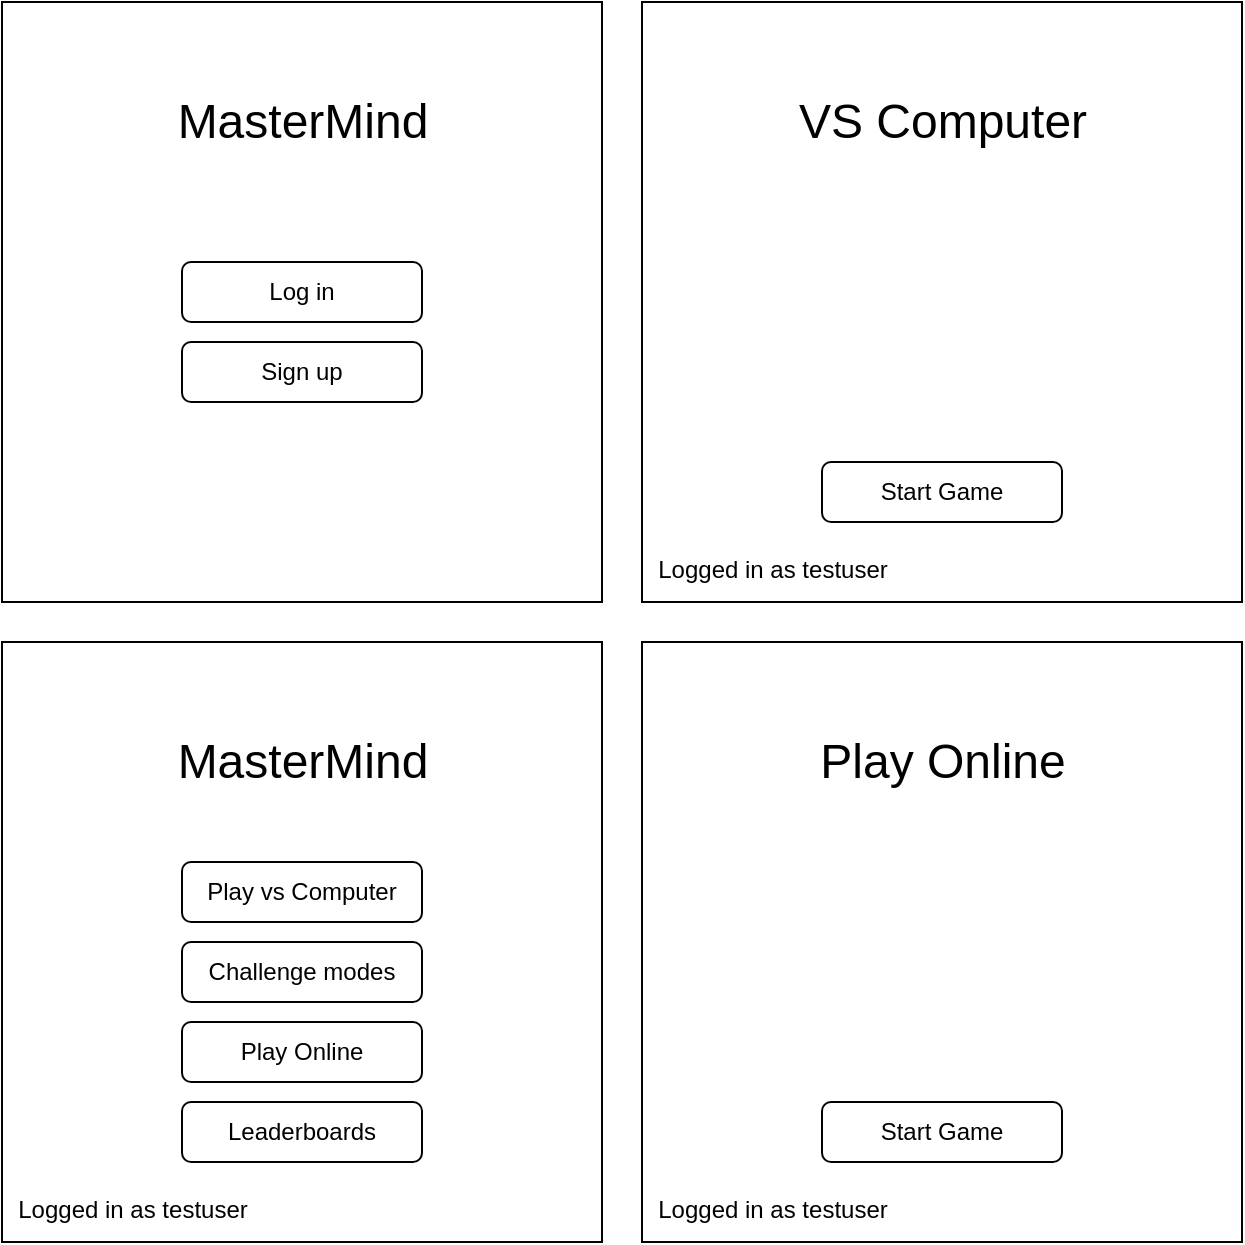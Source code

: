 <mxfile version="18.0.3" type="github"><diagram id="fPMPyYshQ41mcHCS2NZN" name="Page-1"><mxGraphModel dx="830" dy="494" grid="1" gridSize="10" guides="1" tooltips="1" connect="1" arrows="1" fold="1" page="1" pageScale="1" pageWidth="827" pageHeight="1169" math="0" shadow="0"><root><mxCell id="0"/><mxCell id="1" parent="0"/><mxCell id="L5rqq4pgs3yzmCQWjZke-1" value="" style="whiteSpace=wrap;html=1;aspect=fixed;" vertex="1" parent="1"><mxGeometry width="300" height="300" as="geometry"/></mxCell><mxCell id="L5rqq4pgs3yzmCQWjZke-4" value="Sign up" style="rounded=1;whiteSpace=wrap;html=1;" vertex="1" parent="1"><mxGeometry x="90" y="170" width="120" height="30" as="geometry"/></mxCell><mxCell id="L5rqq4pgs3yzmCQWjZke-5" value="Log in" style="rounded=1;whiteSpace=wrap;html=1;" vertex="1" parent="1"><mxGeometry x="90" y="130" width="120" height="30" as="geometry"/></mxCell><mxCell id="L5rqq4pgs3yzmCQWjZke-6" value="&lt;font style=&quot;font-size: 24px;&quot;&gt;MasterMind&lt;/font&gt;" style="text;html=1;align=center;verticalAlign=middle;resizable=0;points=[];autosize=1;strokeColor=none;fillColor=none;" vertex="1" parent="1"><mxGeometry x="80" y="50" width="140" height="20" as="geometry"/></mxCell><mxCell id="L5rqq4pgs3yzmCQWjZke-7" value="" style="whiteSpace=wrap;html=1;aspect=fixed;" vertex="1" parent="1"><mxGeometry x="320" width="300" height="300" as="geometry"/></mxCell><mxCell id="L5rqq4pgs3yzmCQWjZke-8" value="&lt;font style=&quot;font-size: 24px;&quot;&gt;VS Computer&lt;/font&gt;" style="text;html=1;align=center;verticalAlign=middle;resizable=0;points=[];autosize=1;strokeColor=none;fillColor=none;" vertex="1" parent="1"><mxGeometry x="390" y="50" width="160" height="20" as="geometry"/></mxCell><mxCell id="L5rqq4pgs3yzmCQWjZke-9" value="&lt;font style=&quot;font-size: 12px;&quot;&gt;Logged in as testuser&lt;/font&gt;" style="text;html=1;align=center;verticalAlign=middle;resizable=0;points=[];autosize=1;strokeColor=none;fillColor=none;fontSize=24;" vertex="1" parent="1"><mxGeometry x="320" y="260" width="130" height="40" as="geometry"/></mxCell><mxCell id="L5rqq4pgs3yzmCQWjZke-10" value="Start Game" style="rounded=1;whiteSpace=wrap;html=1;" vertex="1" parent="1"><mxGeometry x="410" y="230" width="120" height="30" as="geometry"/></mxCell><mxCell id="L5rqq4pgs3yzmCQWjZke-13" value="" style="whiteSpace=wrap;html=1;aspect=fixed;" vertex="1" parent="1"><mxGeometry y="320" width="300" height="300" as="geometry"/></mxCell><mxCell id="L5rqq4pgs3yzmCQWjZke-14" value="&lt;font style=&quot;font-size: 24px;&quot;&gt;MasterMind&lt;/font&gt;" style="text;html=1;align=center;verticalAlign=middle;resizable=0;points=[];autosize=1;strokeColor=none;fillColor=none;" vertex="1" parent="1"><mxGeometry x="80" y="370" width="140" height="20" as="geometry"/></mxCell><mxCell id="L5rqq4pgs3yzmCQWjZke-15" value="&lt;font style=&quot;font-size: 12px;&quot;&gt;Logged in as testuser&lt;/font&gt;" style="text;html=1;align=center;verticalAlign=middle;resizable=0;points=[];autosize=1;strokeColor=none;fillColor=none;fontSize=24;" vertex="1" parent="1"><mxGeometry y="580" width="130" height="40" as="geometry"/></mxCell><mxCell id="L5rqq4pgs3yzmCQWjZke-16" value="Play vs Computer" style="rounded=1;whiteSpace=wrap;html=1;" vertex="1" parent="1"><mxGeometry x="90" y="430" width="120" height="30" as="geometry"/></mxCell><mxCell id="L5rqq4pgs3yzmCQWjZke-19" value="" style="whiteSpace=wrap;html=1;aspect=fixed;" vertex="1" parent="1"><mxGeometry x="320" y="320" width="300" height="300" as="geometry"/></mxCell><mxCell id="L5rqq4pgs3yzmCQWjZke-20" value="&lt;span style=&quot;font-size: 24px;&quot;&gt;Play Online&lt;/span&gt;" style="text;html=1;align=center;verticalAlign=middle;resizable=0;points=[];autosize=1;strokeColor=none;fillColor=none;" vertex="1" parent="1"><mxGeometry x="400" y="370" width="140" height="20" as="geometry"/></mxCell><mxCell id="L5rqq4pgs3yzmCQWjZke-21" value="&lt;font style=&quot;font-size: 12px;&quot;&gt;Logged in as testuser&lt;/font&gt;" style="text;html=1;align=center;verticalAlign=middle;resizable=0;points=[];autosize=1;strokeColor=none;fillColor=none;fontSize=24;" vertex="1" parent="1"><mxGeometry x="320" y="580" width="130" height="40" as="geometry"/></mxCell><mxCell id="L5rqq4pgs3yzmCQWjZke-29" value="Start Game" style="rounded=1;whiteSpace=wrap;html=1;" vertex="1" parent="1"><mxGeometry x="410" y="550" width="120" height="30" as="geometry"/></mxCell><mxCell id="L5rqq4pgs3yzmCQWjZke-34" value="Challenge modes" style="rounded=1;whiteSpace=wrap;html=1;" vertex="1" parent="1"><mxGeometry x="90" y="470" width="120" height="30" as="geometry"/></mxCell><mxCell id="L5rqq4pgs3yzmCQWjZke-35" value="Play Online&lt;span style=&quot;color: rgba(0, 0, 0, 0); font-family: monospace; font-size: 0px; text-align: start;&quot;&gt;%3CmxGraphModel%3E%3Croot%3E%3CmxCell%20id%3D%220%22%2F%3E%3CmxCell%20id%3D%221%22%20parent%3D%220%22%2F%3E%3CmxCell%20id%3D%222%22%20value%3D%22Play%20vs%20Computer%22%20style%3D%22rounded%3D1%3BwhiteSpace%3Dwrap%3Bhtml%3D1%3B%22%20vertex%3D%221%22%20parent%3D%221%22%3E%3CmxGeometry%20x%3D%2290%22%20y%3D%22430%22%20width%3D%22120%22%20height%3D%2230%22%20as%3D%22geometry%22%2F%3E%3C%2FmxCell%3E%3C%2Froot%3E%3C%2FmxGraphModel%3E&lt;/span&gt;" style="rounded=1;whiteSpace=wrap;html=1;" vertex="1" parent="1"><mxGeometry x="90" y="510" width="120" height="30" as="geometry"/></mxCell><mxCell id="L5rqq4pgs3yzmCQWjZke-36" value="Leaderboards" style="rounded=1;whiteSpace=wrap;html=1;" vertex="1" parent="1"><mxGeometry x="90" y="550" width="120" height="30" as="geometry"/></mxCell></root></mxGraphModel></diagram></mxfile>